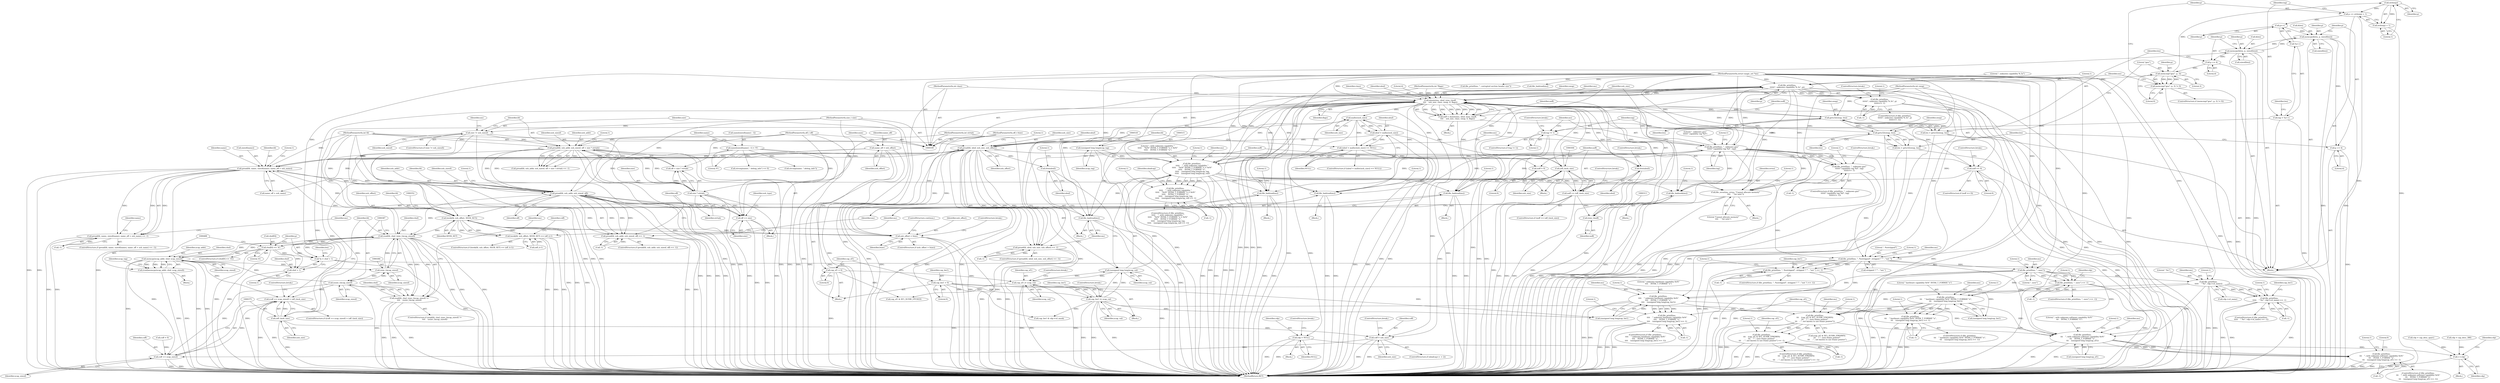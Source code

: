 digraph "0_file_d7cdad007c507e6c79f51f058dd77fab70ceb9f6@API" {
"1000447" [label="(Call,strlen(p))"];
"1000426" [label="(Call,memcmp(\"gnu\", p, 3))"];
"1000416" [label="(Call,p += 4)"];
"1000410" [label="(Call,memcpy(&len, p, sizeof(len)))"];
"1000455" [label="(Call,memcpy(&len, p, sizeof(len)))"];
"1000453" [label="(Call,p++)"];
"1000444" [label="(Call,p += strlen(p) + 1)"];
"1000447" [label="(Call,strlen(p))"];
"1000403" [label="(Call,*p = cbuf + 1)"];
"1000396" [label="(Call,cbuf[0] == 'A')"];
"1000380" [label="(Call,read(fd, cbuf, (size_t)xcap_sizeof))"];
"1000226" [label="(Call,pread(fd, xsh_addr, xsh_sizeof, off))"];
"1000191" [label="(Call,pread(fd, name, sizeof(name), name_off + xsh_name))"];
"1000347" [label="(Call,lseek(fd, xsh_offset, SEEK_SET))"];
"1000113" [label="(MethodParameterIn,int fd)"];
"1000280" [label="(Call,pread(fd, nbuf, xsh_size, xsh_offset))"];
"1000265" [label="(Call,nbuf = malloc(xsh_size))"];
"1000267" [label="(Call,malloc(xsh_size))"];
"1000374" [label="(Call,(off_t)xsh_size)"];
"1000309" [label="(Call,donote(ms, nbuf, (size_t)noff,\n\t\t\t\t    xsh_size, clazz, swap, 4, flags))"];
"1000476" [label="(Call,file_printf(ms, \", unknown gnu\"\n\t\t\t\t\t\t\" capability tag %d\", tag))"];
"1000434" [label="(Call,file_printf(ms,\n\t\t\t\t\t\t\", unknown capability %.3s\", p))"];
"1000511" [label="(Call,file_printf(ms,\n\t\t\t\t\t    \", with unknown capability \"\n\t\t\t\t\t    \"0x%\" INT64_T_FORMAT \"x = 0x%\"\n\t\t\t\t\t    INT64_T_FORMAT \"x\",\n \t\t\t\t\t    (unsigned long long)xcap_tag,\n \t\t\t\t\t    (unsigned long long)xcap_val))"];
"1000110" [label="(MethodParameterIn,struct magic_set *ms)"];
"1000514" [label="(Call,(unsigned long long)xcap_tag)"];
"1000517" [label="(Call,(unsigned long long)xcap_val)"];
"1000504" [label="(Call,cap_sf1 |= xcap_val)"];
"1000141" [label="(Call,cap_sf1 = 0)"];
"1000499" [label="(Call,cap_hw1 |= xcap_val)"];
"1000137" [label="(Call,cap_hw1 = 0)"];
"1000470" [label="(Call,tag != 1)"];
"1000450" [label="(Call,tag = *p++)"];
"1000312" [label="(Call,(size_t)noff)"];
"1000301" [label="(Call,noff >= (off_t)xsh_size)"];
"1000295" [label="(Call,noff = 0)"];
"1000321" [label="(Call,noff == 0)"];
"1000307" [label="(Call,noff = donote(ms, nbuf, (size_t)noff,\n\t\t\t\t    xsh_size, clazz, swap, 4, flags))"];
"1000303" [label="(Call,(off_t)xsh_size)"];
"1000111" [label="(MethodParameterIn,int clazz)"];
"1000466" [label="(Call,getu32(swap, len))"];
"1000421" [label="(Call,getu32(swap, len))"];
"1000112" [label="(MethodParameterIn,int swap)"];
"1000118" [label="(MethodParameterIn,int *flags)"];
"1000253" [label="(Call,xsh_offset > fsize)"];
"1000117" [label="(MethodParameterIn,off_t fsize)"];
"1000164" [label="(Call,pread(fd, xsh_addr, xsh_sizeof, off + size * strtab))"];
"1000146" [label="(Call,size != xsh_sizeof)"];
"1000116" [label="(MethodParameterIn,size_t size)"];
"1000114" [label="(MethodParameterIn,off_t off)"];
"1000170" [label="(Call,size * strtab)"];
"1000120" [label="(MethodParameterIn,int strtab)"];
"1000207" [label="(Call,name[sizeof(name) - 1] = '\0')"];
"1000181" [label="(Call,name_off = xsh_offset)"];
"1000239" [label="(Call,off += size)"];
"1000489" [label="(Call,memcpy(xcap_addr, cbuf, xcap_sizeof))"];
"1000386" [label="(Call,(ssize_t)xcap_sizeof)"];
"1000383" [label="(Call,(size_t)xcap_sizeof)"];
"1000425" [label="(Call,memcmp(\"gnu\", p, 3) != 0)"];
"1000202" [label="(Call,file_badread(ms))"];
"1000234" [label="(Call,file_badread(ms))"];
"1000271" [label="(Call,file_error(ms, errno, \"Cannot allocate memory\"\n\t\t\t\t    \" for note\"))"];
"1000288" [label="(Call,file_badread(ms))"];
"1000264" [label="(Call,(nbuf = malloc(xsh_size)) == NULL)"];
"1000573" [label="(Call,cdp = NULL)"];
"1000620" [label="(Call,++cdp)"];
"1000190" [label="(Call,pread(fd, name, sizeof(name), name_off + xsh_name) == -1)"];
"1000225" [label="(Call,pread(fd, xsh_addr, xsh_sizeof, off) == -1)"];
"1000346" [label="(Call,lseek(fd, xsh_offset, SEEK_SET) == (off_t)-1)"];
"1000379" [label="(Call,read(fd, cbuf, (size_t)xcap_sizeof) !=\n\t\t\t\t    (ssize_t)xcap_sizeof)"];
"1000405" [label="(Call,cbuf + 1)"];
"1000370" [label="(Call,(coff += xcap_sizeof) > (off_t)xsh_size)"];
"1000371" [label="(Call,coff += xcap_sizeof)"];
"1000487" [label="(Call,(void)memcpy(xcap_addr, cbuf, xcap_sizeof))"];
"1000279" [label="(Call,pread(fd, nbuf, xsh_size, xsh_offset) == -1)"];
"1000290" [label="(Call,free(nbuf))"];
"1000530" [label="(Call,coff = xsh_size)"];
"1000325" [label="(Call,free(nbuf))"];
"1000356" [label="(Call,file_badseek(ms))"];
"1000390" [label="(Call,file_badread(ms))"];
"1000419" [label="(Call,len = getu32(swap, len))"];
"1000464" [label="(Call,len = getu32(swap, len))"];
"1000475" [label="(Call,file_printf(ms, \", unknown gnu\"\n\t\t\t\t\t\t\" capability tag %d\", tag)\n\t\t\t\t\t\t== -1)"];
"1000510" [label="(Call,file_printf(ms,\n\t\t\t\t\t    \", with unknown capability \"\n\t\t\t\t\t    \"0x%\" INT64_T_FORMAT \"x = 0x%\"\n\t\t\t\t\t    INT64_T_FORMAT \"x\",\n \t\t\t\t\t    (unsigned long long)xcap_tag,\n \t\t\t\t\t    (unsigned long long)xcap_val) == -1)"];
"1000539" [label="(Call,file_printf(ms, \", %sstripped\", stripped ? \"\" : \"not \"))"];
"1000538" [label="(Call,file_printf(ms, \", %sstripped\", stripped ? \"\" : \"not \") == -1)"];
"1000579" [label="(Call,file_printf(ms, \", uses\"))"];
"1000578" [label="(Call,file_printf(ms, \", uses\") == -1)"];
"1000604" [label="(Call,file_printf(ms,\n\t\t\t\t\t    \" %s\", cdp->cd_name))"];
"1000603" [label="(Call,file_printf(ms,\n\t\t\t\t\t    \" %s\", cdp->cd_name) == -1)"];
"1000626" [label="(Call,file_printf(ms,\n\t\t\t\t    \" unknown hardware capability 0x%\"\n\t\t\t\t    INT64_T_FORMAT \"x\",\n\t\t\t\t    (unsigned long long)cap_hw1))"];
"1000625" [label="(Call,file_printf(ms,\n\t\t\t\t    \" unknown hardware capability 0x%\"\n\t\t\t\t    INT64_T_FORMAT \"x\",\n\t\t\t\t    (unsigned long long)cap_hw1) == -1)"];
"1000662" [label="(Call,file_printf(ms,\n\t\t\t    (cap_sf1 & SF1_SUNW_FPKNWN)\n\t\t\t    ? \", uses frame pointer\"\n\t\t\t    : \", not known to use frame pointer\"))"];
"1000661" [label="(Call,file_printf(ms,\n\t\t\t    (cap_sf1 & SF1_SUNW_FPKNWN)\n\t\t\t    ? \", uses frame pointer\"\n\t\t\t    : \", not known to use frame pointer\") == -1)"];
"1000682" [label="(Call,file_printf(ms,\n\t\t\t    \", with unknown software capability 0x%\"\n\t\t\t    INT64_T_FORMAT \"x\",\n\t\t\t    (unsigned long long)cap_sf1))"];
"1000681" [label="(Call,file_printf(ms,\n\t\t\t    \", with unknown software capability 0x%\"\n\t\t\t    INT64_T_FORMAT \"x\",\n\t\t\t    (unsigned long long)cap_sf1) == -1)"];
"1000641" [label="(Call,file_printf(ms,\n\t\t\t    \" hardware capability 0x%\" INT64_T_FORMAT \"x\",\n\t\t\t    (unsigned long long)cap_hw1))"];
"1000640" [label="(Call,file_printf(ms,\n\t\t\t    \" hardware capability 0x%\" INT64_T_FORMAT \"x\",\n\t\t\t    (unsigned long long)cap_hw1) == -1)"];
"1000433" [label="(Call,file_printf(ms,\n\t\t\t\t\t\t\", unknown capability %.3s\", p)\n\t\t\t\t\t\t== -1)"];
"1000446" [label="(Call,strlen(p) + 1)"];
"1000461" [label="(Call,p += 4)"];
"1000301" [label="(Call,noff >= (off_t)xsh_size)"];
"1000378" [label="(ControlStructure,if (read(fd, cbuf, (size_t)xcap_sizeof) !=\n\t\t\t\t    (ssize_t)xcap_sizeof))"];
"1000382" [label="(Identifier,cbuf)"];
"1000257" [label="(ControlStructure,continue;)"];
"1000513" [label="(Literal,\", with unknown capability \"\n\t\t\t\t\t    \"0x%\" INT64_T_FORMAT \"x = 0x%\"\n\t\t\t\t\t    INT64_T_FORMAT \"x\")"];
"1000326" [label="(Identifier,nbuf)"];
"1000117" [label="(MethodParameterIn,off_t fsize)"];
"1000295" [label="(Call,noff = 0)"];
"1000349" [label="(Identifier,xsh_offset)"];
"1000561" [label="(Call,cdp = cap_desc_sparc)"];
"1000466" [label="(Call,getu32(swap, len))"];
"1000267" [label="(Call,malloc(xsh_size))"];
"1000520" [label="(Call,-1)"];
"1000202" [label="(Call,file_badread(ms))"];
"1000662" [label="(Call,file_printf(ms,\n\t\t\t    (cap_sf1 & SF1_SUNW_FPKNWN)\n\t\t\t    ? \", uses frame pointer\"\n\t\t\t    : \", not known to use frame pointer\"))"];
"1000573" [label="(Call,cdp = NULL)"];
"1000268" [label="(Identifier,xsh_size)"];
"1000228" [label="(Identifier,xsh_addr)"];
"1000579" [label="(Call,file_printf(ms, \", uses\"))"];
"1000294" [label="(Literal,1)"];
"1000383" [label="(Call,(size_t)xcap_sizeof)"];
"1000479" [label="(Identifier,tag)"];
"1000229" [label="(Identifier,xsh_sizeof)"];
"1000309" [label="(Call,donote(ms, nbuf, (size_t)noff,\n\t\t\t\t    xsh_size, clazz, swap, 4, flags))"];
"1000269" [label="(Identifier,NULL)"];
"1000547" [label="(Literal,1)"];
"1000639" [label="(ControlStructure,if (file_printf(ms,\n\t\t\t    \" hardware capability 0x%\" INT64_T_FORMAT \"x\",\n\t\t\t    (unsigned long long)cap_hw1) == -1))"];
"1000511" [label="(Call,file_printf(ms,\n\t\t\t\t\t    \", with unknown capability \"\n\t\t\t\t\t    \"0x%\" INT64_T_FORMAT \"x = 0x%\"\n\t\t\t\t\t    INT64_T_FORMAT \"x\",\n \t\t\t\t\t    (unsigned long long)xcap_tag,\n \t\t\t\t\t    (unsigned long long)xcap_val))"];
"1000278" [label="(ControlStructure,if (pread(fd, nbuf, xsh_size, xsh_offset) == -1))"];
"1000137" [label="(Call,cap_hw1 = 0)"];
"1000255" [label="(Identifier,fsize)"];
"1000305" [label="(Identifier,xsh_size)"];
"1000152" [label="(Call,file_printf(ms, \", corrupted section header size\"))"];
"1000113" [label="(MethodParameterIn,int fd)"];
"1000145" [label="(ControlStructure,if (size != xsh_sizeof))"];
"1000430" [label="(Literal,0)"];
"1000468" [label="(Identifier,len)"];
"1000240" [label="(Identifier,off)"];
"1000684" [label="(Literal,\", with unknown software capability 0x%\"\n\t\t\t    INT64_T_FORMAT \"x\")"];
"1000636" [label="(Literal,1)"];
"1000517" [label="(Call,(unsigned long long)xcap_val)"];
"1000447" [label="(Call,strlen(p))"];
"1000575" [label="(Identifier,NULL)"];
"1000370" [label="(Call,(coff += xcap_sizeof) > (off_t)xsh_size)"];
"1000521" [label="(Literal,1)"];
"1000214" [label="(Literal,'\0')"];
"1000289" [label="(Identifier,ms)"];
"1000420" [label="(Identifier,len)"];
"1000462" [label="(Identifier,p)"];
"1000146" [label="(Call,size != xsh_sizeof)"];
"1000414" [label="(Call,sizeof(len))"];
"1000416" [label="(Call,p += 4)"];
"1000153" [label="(Identifier,ms)"];
"1000390" [label="(Call,file_badread(ms))"];
"1000167" [label="(Identifier,xsh_sizeof)"];
"1000500" [label="(Identifier,cap_hw1)"];
"1000232" [label="(Literal,1)"];
"1000509" [label="(ControlStructure,if (file_printf(ms,\n\t\t\t\t\t    \", with unknown capability \"\n\t\t\t\t\t    \"0x%\" INT64_T_FORMAT \"x = 0x%\"\n\t\t\t\t\t    INT64_T_FORMAT \"x\",\n \t\t\t\t\t    (unsigned long long)xcap_tag,\n \t\t\t\t\t    (unsigned long long)xcap_val) == -1))"];
"1000314" [label="(Identifier,noff)"];
"1000201" [label="(Block,)"];
"1000377" [label="(ControlStructure,break;)"];
"1000404" [label="(Identifier,p)"];
"1000428" [label="(Identifier,p)"];
"1000209" [label="(Identifier,name)"];
"1000325" [label="(Call,free(nbuf))"];
"1000243" [label="(Identifier,xsh_type)"];
"1000380" [label="(Call,read(fd, cbuf, (size_t)xcap_sizeof))"];
"1000391" [label="(Identifier,ms)"];
"1000610" [label="(Call,-1)"];
"1000633" [label="(Literal,1)"];
"1000318" [label="(Literal,4)"];
"1000456" [label="(Call,&len)"];
"1000291" [label="(Identifier,nbuf)"];
"1000489" [label="(Call,memcpy(xcap_addr, cbuf, xcap_sizeof))"];
"1000641" [label="(Call,file_printf(ms,\n\t\t\t    \" hardware capability 0x%\" INT64_T_FORMAT \"x\",\n\t\t\t    (unsigned long long)cap_hw1))"];
"1000308" [label="(Identifier,noff)"];
"1000628" [label="(Literal,\" unknown hardware capability 0x%\"\n\t\t\t\t    INT64_T_FORMAT \"x\")"];
"1000681" [label="(Call,file_printf(ms,\n\t\t\t    \", with unknown software capability 0x%\"\n\t\t\t    INT64_T_FORMAT \"x\",\n\t\t\t    (unsigned long long)cap_sf1) == -1)"];
"1000454" [label="(Identifier,p)"];
"1000486" [label="(ControlStructure,break;)"];
"1000481" [label="(Literal,1)"];
"1000279" [label="(Call,pread(fd, nbuf, xsh_size, xsh_offset) == -1)"];
"1000477" [label="(Identifier,ms)"];
"1000671" [label="(Literal,1)"];
"1000351" [label="(Call,(off_t)-1)"];
"1000288" [label="(Call,file_badread(ms))"];
"1000166" [label="(Identifier,xsh_addr)"];
"1000320" [label="(ControlStructure,if (noff == 0))"];
"1000327" [label="(ControlStructure,break;)"];
"1000427" [label="(Literal,\"gnu\")"];
"1000476" [label="(Call,file_printf(ms, \", unknown gnu\"\n\t\t\t\t\t\t\" capability tag %d\", tag))"];
"1000506" [label="(Identifier,xcap_val)"];
"1000317" [label="(Identifier,swap)"];
"1000199" [label="(Call,-1)"];
"1000614" [label="(Literal,1)"];
"1000112" [label="(MethodParameterIn,int swap)"];
"1000396" [label="(Call,cbuf[0] == 'A')"];
"1000640" [label="(Call,file_printf(ms,\n\t\t\t    \" hardware capability 0x%\" INT64_T_FORMAT \"x\",\n\t\t\t    (unsigned long long)cap_hw1) == -1)"];
"1000296" [label="(Identifier,noff)"];
"1000322" [label="(Identifier,noff)"];
"1000611" [label="(Literal,1)"];
"1000266" [label="(Identifier,nbuf)"];
"1000116" [label="(MethodParameterIn,size_t size)"];
"1000230" [label="(Identifier,off)"];
"1000465" [label="(Identifier,len)"];
"1000263" [label="(ControlStructure,if ((nbuf = malloc(xsh_size)) == NULL))"];
"1000621" [label="(Identifier,cdp)"];
"1000443" [label="(ControlStructure,break;)"];
"1000410" [label="(Call,memcpy(&len, p, sizeof(len)))"];
"1000234" [label="(Call,file_badread(ms))"];
"1000395" [label="(ControlStructure,if (cbuf[0] == 'A'))"];
"1000439" [label="(Literal,1)"];
"1000310" [label="(Identifier,ms)"];
"1000280" [label="(Call,pread(fd, nbuf, xsh_size, xsh_offset))"];
"1000190" [label="(Call,pread(fd, name, sizeof(name), name_off + xsh_name) == -1)"];
"1000306" [label="(ControlStructure,break;)"];
"1000475" [label="(Call,file_printf(ms, \", unknown gnu\"\n\t\t\t\t\t\t\" capability tag %d\", tag)\n\t\t\t\t\t\t== -1)"];
"1000627" [label="(Identifier,ms)"];
"1000168" [label="(Call,off + size * strtab)"];
"1000355" [label="(Block,)"];
"1000540" [label="(Identifier,ms)"];
"1000692" [label="(Literal,1)"];
"1000226" [label="(Call,pread(fd, xsh_addr, xsh_sizeof, off))"];
"1000282" [label="(Identifier,nbuf)"];
"1000385" [label="(Identifier,xcap_sizeof)"];
"1000114" [label="(MethodParameterIn,off_t off)"];
"1000663" [label="(Identifier,ms)"];
"1000519" [label="(Identifier,xcap_val)"];
"1000347" [label="(Call,lseek(fd, xsh_offset, SEEK_SET))"];
"1000141" [label="(Call,cap_sf1 = 0)"];
"1000606" [label="(Literal,\" %s\")"];
"1000413" [label="(Identifier,p)"];
"1000445" [label="(Identifier,p)"];
"1000208" [label="(Call,name[sizeof(name) - 1])"];
"1000685" [label="(Call,(unsigned long long)cap_sf1)"];
"1000252" [label="(ControlStructure,if (xsh_offset > fsize))"];
"1000376" [label="(Identifier,xsh_size)"];
"1000505" [label="(Identifier,cap_sf1)"];
"1000472" [label="(Literal,1)"];
"1000299" [label="(Block,)"];
"1000469" [label="(ControlStructure,if (tag != 1))"];
"1000273" [label="(Identifier,errno)"];
"1000324" [label="(ControlStructure,break;)"];
"1000470" [label="(Call,tag != 1)"];
"1000624" [label="(ControlStructure,if (file_printf(ms,\n\t\t\t\t    \" unknown hardware capability 0x%\"\n\t\t\t\t    INT64_T_FORMAT \"x\",\n\t\t\t\t    (unsigned long long)cap_hw1) == -1))"];
"1000181" [label="(Call,name_off = xsh_offset)"];
"1000345" [label="(ControlStructure,if (lseek(fd, xsh_offset, SEEK_SET) == (off_t)-1))"];
"1000642" [label="(Identifier,ms)"];
"1000538" [label="(Call,file_printf(ms, \", %sstripped\", stripped ? \"\" : \"not \") == -1)"];
"1000227" [label="(Identifier,fd)"];
"1000660" [label="(ControlStructure,if (file_printf(ms,\n\t\t\t    (cap_sf1 & SF1_SUNW_FPKNWN)\n\t\t\t    ? \", uses frame pointer\"\n\t\t\t    : \", not known to use frame pointer\") == -1))"];
"1000307" [label="(Call,noff = donote(ms, nbuf, (size_t)noff,\n\t\t\t\t    xsh_size, clazz, swap, 4, flags))"];
"1000422" [label="(Identifier,swap)"];
"1000138" [label="(Identifier,cap_hw1)"];
"1000350" [label="(Identifier,SEEK_SET)"];
"1000319" [label="(Identifier,flags)"];
"1000525" [label="(ControlStructure,if (nbadcap++ > 2))"];
"1000596" [label="(Call,cap_hw1 & cdp->cd_mask)"];
"1000504" [label="(Call,cap_sf1 |= xcap_val)"];
"1000312" [label="(Call,(size_t)noff)"];
"1000537" [label="(ControlStructure,if (file_printf(ms, \", %sstripped\", stripped ? \"\" : \"not \") == -1))"];
"1000533" [label="(ControlStructure,break;)"];
"1000605" [label="(Identifier,ms)"];
"1000388" [label="(Identifier,xcap_sizeof)"];
"1000389" [label="(Block,)"];
"1000680" [label="(ControlStructure,if (file_printf(ms,\n\t\t\t    \", with unknown software capability 0x%\"\n\t\t\t    INT64_T_FORMAT \"x\",\n\t\t\t    (unsigned long long)cap_sf1) == -1))"];
"1000171" [label="(Identifier,size)"];
"1000464" [label="(Call,len = getu32(swap, len))"];
"1000142" [label="(Identifier,cap_sf1)"];
"1000286" [label="(Literal,1)"];
"1000118" [label="(MethodParameterIn,int *flags)"];
"1000381" [label="(Identifier,fd)"];
"1000435" [label="(Identifier,ms)"];
"1000674" [label="(Literal,1)"];
"1000602" [label="(ControlStructure,if (file_printf(ms,\n\t\t\t\t\t    \" %s\", cdp->cd_name) == -1))"];
"1000300" [label="(ControlStructure,if (noff >= (off_t)xsh_size))"];
"1000233" [label="(Block,)"];
"1000451" [label="(Identifier,tag)"];
"1000458" [label="(Identifier,p)"];
"1000386" [label="(Call,(ssize_t)xcap_sizeof)"];
"1000586" [label="(Literal,1)"];
"1000406" [label="(Identifier,cbuf)"];
"1000191" [label="(Call,pread(fd, name, sizeof(name), name_off + xsh_name))"];
"1000568" [label="(Call,cdp = cap_desc_386)"];
"1000164" [label="(Call,pread(fd, xsh_addr, xsh_sizeof, off + size * strtab))"];
"1000261" [label="(Block,)"];
"1000516" [label="(Identifier,xcap_tag)"];
"1000541" [label="(Literal,\", %sstripped\")"];
"1000397" [label="(Call,cbuf[0])"];
"1000172" [label="(Identifier,strtab)"];
"1000648" [label="(Literal,1)"];
"1000225" [label="(Call,pread(fd, xsh_addr, xsh_sizeof, off) == -1)"];
"1000121" [label="(Block,)"];
"1000143" [label="(Literal,0)"];
"1000446" [label="(Call,strlen(p) + 1)"];
"1000577" [label="(ControlStructure,if (file_printf(ms, \", uses\") == -1))"];
"1000323" [label="(Literal,0)"];
"1000432" [label="(ControlStructure,if (file_printf(ms,\n\t\t\t\t\t\t\", unknown capability %.3s\", p)\n\t\t\t\t\t\t== -1))"];
"1000450" [label="(Call,tag = *p++)"];
"1000494" [label="(Identifier,xcap_tag)"];
"1000400" [label="(Literal,'A')"];
"1000581" [label="(Literal,\", uses\")"];
"1000207" [label="(Call,name[sizeof(name) - 1] = '\0')"];
"1000357" [label="(Identifier,ms)"];
"1000346" [label="(Call,lseek(fd, xsh_offset, SEEK_SET) == (off_t)-1)"];
"1000594" [label="(Block,)"];
"1000264" [label="(Call,(nbuf = malloc(xsh_size)) == NULL)"];
"1000216" [label="(Call,strcmp(name, \".debug_info\") == 0)"];
"1000371" [label="(Call,coff += xcap_sizeof)"];
"1000653" [label="(Identifier,cap_sf1)"];
"1000437" [label="(Identifier,p)"];
"1000111" [label="(MethodParameterIn,int clazz)"];
"1000442" [label="(Literal,1)"];
"1000616" [label="(Identifier,cap_hw1)"];
"1000148" [label="(Identifier,xsh_sizeof)"];
"1000321" [label="(Call,noff == 0)"];
"1000502" [label="(ControlStructure,break;)"];
"1000651" [label="(Literal,1)"];
"1000194" [label="(Call,sizeof(name))"];
"1000189" [label="(ControlStructure,if (pread(fd, name, sizeof(name), name_off + xsh_name) == -1))"];
"1000224" [label="(ControlStructure,if (pread(fd, xsh_addr, xsh_sizeof, off) == -1))"];
"1000510" [label="(Call,file_printf(ms,\n\t\t\t\t\t    \", with unknown capability \"\n\t\t\t\t\t    \"0x%\" INT64_T_FORMAT \"x = 0x%\"\n\t\t\t\t\t    INT64_T_FORMAT \"x\",\n \t\t\t\t\t    (unsigned long long)xcap_tag,\n \t\t\t\t\t    (unsigned long long)xcap_val) == -1)"];
"1000374" [label="(Call,(off_t)xsh_size)"];
"1000272" [label="(Identifier,ms)"];
"1000682" [label="(Call,file_printf(ms,\n\t\t\t    \", with unknown software capability 0x%\"\n\t\t\t    INT64_T_FORMAT \"x\",\n\t\t\t    (unsigned long long)cap_sf1))"];
"1000373" [label="(Identifier,xcap_sizeof)"];
"1000501" [label="(Identifier,xcap_val)"];
"1000379" [label="(Call,read(fd, cbuf, (size_t)xcap_sizeof) !=\n\t\t\t\t    (ssize_t)xcap_sizeof)"];
"1000360" [label="(Literal,1)"];
"1000492" [label="(Identifier,xcap_sizeof)"];
"1000444" [label="(Call,p += strlen(p) + 1)"];
"1000165" [label="(Identifier,fd)"];
"1000524" [label="(Literal,1)"];
"1000421" [label="(Call,getu32(swap, len))"];
"1000411" [label="(Call,&len)"];
"1000425" [label="(Call,memcmp(\"gnu\", p, 3) != 0)"];
"1000491" [label="(Identifier,cbuf)"];
"1000490" [label="(Identifier,xcap_addr)"];
"1000539" [label="(Call,file_printf(ms, \", %sstripped\", stripped ? \"\" : \"not \"))"];
"1000433" [label="(Call,file_printf(ms,\n\t\t\t\t\t\t\", unknown capability %.3s\", p)\n\t\t\t\t\t\t== -1)"];
"1000139" [label="(Literal,0)"];
"1000426" [label="(Call,memcmp(\"gnu\", p, 3))"];
"1000423" [label="(Identifier,len)"];
"1000588" [label="(Identifier,cdp)"];
"1000484" [label="(Literal,1)"];
"1000417" [label="(Identifier,p)"];
"1000163" [label="(Call,pread(fd, xsh_addr, xsh_sizeof, off + size * strtab) == -1)"];
"1000514" [label="(Call,(unsigned long long)xcap_tag)"];
"1000235" [label="(Identifier,ms)"];
"1000192" [label="(Identifier,fd)"];
"1000110" [label="(MethodParameterIn,struct magic_set *ms)"];
"1000582" [label="(Call,-1)"];
"1000676" [label="(Identifier,cap_sf1)"];
"1000254" [label="(Identifier,xsh_offset)"];
"1000632" [label="(Call,-1)"];
"1000412" [label="(Identifier,len)"];
"1000578" [label="(Call,file_printf(ms, \", uses\") == -1)"];
"1000530" [label="(Call,coff = xsh_size)"];
"1000471" [label="(Identifier,tag)"];
"1000217" [label="(Call,strcmp(name, \".debug_info\"))"];
"1000174" [label="(Literal,1)"];
"1000315" [label="(Identifier,xsh_size)"];
"1000285" [label="(Call,-1)"];
"1000499" [label="(Call,cap_hw1 |= xcap_val)"];
"1000583" [label="(Literal,1)"];
"1000398" [label="(Identifier,cbuf)"];
"1000271" [label="(Call,file_error(ms, errno, \"Cannot allocate memory\"\n\t\t\t\t    \" for note\"))"];
"1000281" [label="(Identifier,fd)"];
"1000372" [label="(Identifier,coff)"];
"1000670" [label="(Call,-1)"];
"1000453" [label="(Call,p++)"];
"1000436" [label="(Literal,\", unknown capability %.3s\")"];
"1000480" [label="(Call,-1)"];
"1000485" [label="(ControlStructure,break;)"];
"1000607" [label="(Call,cdp->cd_name)"];
"1000688" [label="(Call,-1)"];
"1000316" [label="(Identifier,clazz)"];
"1000647" [label="(Call,-1)"];
"1000277" [label="(Literal,1)"];
"1000218" [label="(Identifier,name)"];
"1000656" [label="(Call,cap_sf1 & SF1_SUNW_FPUSED)"];
"1000239" [label="(Call,off += size)"];
"1000580" [label="(Identifier,ms)"];
"1000467" [label="(Identifier,swap)"];
"1000369" [label="(ControlStructure,if ((coff += xcap_sizeof) > (off_t)xsh_size))"];
"1000365" [label="(Block,)"];
"1000258" [label="(ControlStructure,break;)"];
"1000507" [label="(ControlStructure,break;)"];
"1000311" [label="(Identifier,nbuf)"];
"1000625" [label="(Call,file_printf(ms,\n\t\t\t\t    \" unknown hardware capability 0x%\"\n\t\t\t\t    INT64_T_FORMAT \"x\",\n\t\t\t\t    (unsigned long long)cap_hw1) == -1)"];
"1000434" [label="(Call,file_printf(ms,\n\t\t\t\t\t\t\", unknown capability %.3s\", p))"];
"1000238" [label="(Literal,1)"];
"1000661" [label="(Call,file_printf(ms,\n\t\t\t    (cap_sf1 & SF1_SUNW_FPKNWN)\n\t\t\t    ? \", uses frame pointer\"\n\t\t\t    : \", not known to use frame pointer\") == -1)"];
"1000592" [label="(Identifier,cdp)"];
"1000461" [label="(Call,p += 4)"];
"1000185" [label="(Identifier,num)"];
"1000182" [label="(Identifier,name_off)"];
"1000290" [label="(Call,free(nbuf))"];
"1000550" [label="(Literal,1)"];
"1000284" [label="(Identifier,xsh_offset)"];
"1000474" [label="(ControlStructure,if (file_printf(ms, \", unknown gnu\"\n\t\t\t\t\t\t\" capability tag %d\", tag)\n\t\t\t\t\t\t== -1))"];
"1000604" [label="(Call,file_printf(ms,\n\t\t\t\t\t    \" %s\", cdp->cd_name))"];
"1000362" [label="(Identifier,coff)"];
"1000203" [label="(Identifier,ms)"];
"1000176" [label="(Call,file_badread(ms))"];
"1000302" [label="(Identifier,noff)"];
"1000626" [label="(Call,file_printf(ms,\n\t\t\t\t    \" unknown hardware capability 0x%\"\n\t\t\t\t    INT64_T_FORMAT \"x\",\n\t\t\t\t    (unsigned long long)cap_hw1))"];
"1000200" [label="(Literal,1)"];
"1000287" [label="(Block,)"];
"1000170" [label="(Call,size * strtab)"];
"1000455" [label="(Call,memcpy(&len, p, sizeof(len)))"];
"1000265" [label="(Call,nbuf = malloc(xsh_size))"];
"1000356" [label="(Call,file_badseek(ms))"];
"1000487" [label="(Call,(void)memcpy(xcap_addr, cbuf, xcap_sizeof))"];
"1000449" [label="(Literal,1)"];
"1000206" [label="(Literal,1)"];
"1000424" [label="(ControlStructure,if (memcmp(\"gnu\", p, 3) != 0))"];
"1000231" [label="(Call,-1)"];
"1000694" [label="(Literal,0)"];
"1000643" [label="(Literal,\" hardware capability 0x%\" INT64_T_FORMAT \"x\")"];
"1000419" [label="(Call,len = getu32(swap, len))"];
"1000297" [label="(Literal,0)"];
"1000120" [label="(MethodParameterIn,int strtab)"];
"1000407" [label="(Literal,1)"];
"1000147" [label="(Identifier,size)"];
"1000196" [label="(Call,name_off + xsh_name)"];
"1000478" [label="(Literal,\", unknown gnu\"\n\t\t\t\t\t\t\" capability tag %d\")"];
"1000512" [label="(Identifier,ms)"];
"1000270" [label="(Block,)"];
"1000452" [label="(Call,*p++)"];
"1000463" [label="(Literal,4)"];
"1000531" [label="(Identifier,coff)"];
"1000695" [label="(MethodReturn,RET)"];
"1000459" [label="(Call,sizeof(len))"];
"1000603" [label="(Call,file_printf(ms,\n\t\t\t\t\t    \" %s\", cdp->cd_name) == -1)"];
"1000348" [label="(Identifier,fd)"];
"1000542" [label="(Call,stripped ? \"\" : \"not \")"];
"1000274" [label="(Literal,\"Cannot allocate memory\"\n\t\t\t\t    \" for note\")"];
"1000403" [label="(Call,*p = cbuf + 1)"];
"1000183" [label="(Identifier,xsh_offset)"];
"1000253" [label="(Call,xsh_offset > fsize)"];
"1000394" [label="(Literal,1)"];
"1000689" [label="(Literal,1)"];
"1000418" [label="(Literal,4)"];
"1000283" [label="(Identifier,xsh_size)"];
"1000495" [label="(Block,)"];
"1000620" [label="(Call,++cdp)"];
"1000528" [label="(Identifier,nbadcap)"];
"1000401" [label="(Block,)"];
"1000552" [label="(Identifier,cap_hw1)"];
"1000576" [label="(ControlStructure,break;)"];
"1000683" [label="(Identifier,ms)"];
"1000557" [label="(Block,)"];
"1000629" [label="(Call,(unsigned long long)cap_hw1)"];
"1000429" [label="(Literal,3)"];
"1000574" [label="(Identifier,cdp)"];
"1000546" [label="(Call,-1)"];
"1000448" [label="(Identifier,p)"];
"1000644" [label="(Call,(unsigned long long)cap_hw1)"];
"1000188" [label="(Block,)"];
"1000457" [label="(Identifier,len)"];
"1000405" [label="(Call,cbuf + 1)"];
"1000438" [label="(Call,-1)"];
"1000241" [label="(Identifier,size)"];
"1000193" [label="(Identifier,name)"];
"1000664" [label="(Call,(cap_sf1 & SF1_SUNW_FPKNWN)\n\t\t\t    ? \", uses frame pointer\"\n\t\t\t    : \", not known to use frame pointer\")"];
"1000361" [label="(Call,coff = 0)"];
"1000532" [label="(Identifier,xsh_size)"];
"1000303" [label="(Call,(off_t)xsh_size)"];
"1000447" -> "1000446"  [label="AST: "];
"1000447" -> "1000448"  [label="CFG: "];
"1000448" -> "1000447"  [label="AST: "];
"1000449" -> "1000447"  [label="CFG: "];
"1000447" -> "1000444"  [label="DDG: "];
"1000447" -> "1000446"  [label="DDG: "];
"1000426" -> "1000447"  [label="DDG: "];
"1000426" -> "1000425"  [label="AST: "];
"1000426" -> "1000429"  [label="CFG: "];
"1000427" -> "1000426"  [label="AST: "];
"1000428" -> "1000426"  [label="AST: "];
"1000429" -> "1000426"  [label="AST: "];
"1000430" -> "1000426"  [label="CFG: "];
"1000426" -> "1000425"  [label="DDG: "];
"1000426" -> "1000425"  [label="DDG: "];
"1000426" -> "1000425"  [label="DDG: "];
"1000416" -> "1000426"  [label="DDG: "];
"1000426" -> "1000434"  [label="DDG: "];
"1000416" -> "1000401"  [label="AST: "];
"1000416" -> "1000418"  [label="CFG: "];
"1000417" -> "1000416"  [label="AST: "];
"1000418" -> "1000416"  [label="AST: "];
"1000420" -> "1000416"  [label="CFG: "];
"1000410" -> "1000416"  [label="DDG: "];
"1000410" -> "1000401"  [label="AST: "];
"1000410" -> "1000414"  [label="CFG: "];
"1000411" -> "1000410"  [label="AST: "];
"1000413" -> "1000410"  [label="AST: "];
"1000414" -> "1000410"  [label="AST: "];
"1000417" -> "1000410"  [label="CFG: "];
"1000410" -> "1000695"  [label="DDG: "];
"1000410" -> "1000695"  [label="DDG: "];
"1000455" -> "1000410"  [label="DDG: "];
"1000403" -> "1000410"  [label="DDG: "];
"1000410" -> "1000455"  [label="DDG: "];
"1000455" -> "1000401"  [label="AST: "];
"1000455" -> "1000459"  [label="CFG: "];
"1000456" -> "1000455"  [label="AST: "];
"1000458" -> "1000455"  [label="AST: "];
"1000459" -> "1000455"  [label="AST: "];
"1000462" -> "1000455"  [label="CFG: "];
"1000455" -> "1000695"  [label="DDG: "];
"1000455" -> "1000695"  [label="DDG: "];
"1000453" -> "1000455"  [label="DDG: "];
"1000455" -> "1000461"  [label="DDG: "];
"1000453" -> "1000452"  [label="AST: "];
"1000453" -> "1000454"  [label="CFG: "];
"1000454" -> "1000453"  [label="AST: "];
"1000452" -> "1000453"  [label="CFG: "];
"1000444" -> "1000453"  [label="DDG: "];
"1000444" -> "1000401"  [label="AST: "];
"1000444" -> "1000446"  [label="CFG: "];
"1000445" -> "1000444"  [label="AST: "];
"1000446" -> "1000444"  [label="AST: "];
"1000451" -> "1000444"  [label="CFG: "];
"1000444" -> "1000695"  [label="DDG: "];
"1000403" -> "1000401"  [label="AST: "];
"1000403" -> "1000405"  [label="CFG: "];
"1000404" -> "1000403"  [label="AST: "];
"1000405" -> "1000403"  [label="AST: "];
"1000412" -> "1000403"  [label="CFG: "];
"1000403" -> "1000695"  [label="DDG: "];
"1000396" -> "1000403"  [label="DDG: "];
"1000380" -> "1000403"  [label="DDG: "];
"1000396" -> "1000395"  [label="AST: "];
"1000396" -> "1000400"  [label="CFG: "];
"1000397" -> "1000396"  [label="AST: "];
"1000400" -> "1000396"  [label="AST: "];
"1000404" -> "1000396"  [label="CFG: "];
"1000488" -> "1000396"  [label="CFG: "];
"1000396" -> "1000695"  [label="DDG: "];
"1000396" -> "1000695"  [label="DDG: "];
"1000396" -> "1000380"  [label="DDG: "];
"1000380" -> "1000396"  [label="DDG: "];
"1000396" -> "1000405"  [label="DDG: "];
"1000396" -> "1000489"  [label="DDG: "];
"1000380" -> "1000379"  [label="AST: "];
"1000380" -> "1000383"  [label="CFG: "];
"1000381" -> "1000380"  [label="AST: "];
"1000382" -> "1000380"  [label="AST: "];
"1000383" -> "1000380"  [label="AST: "];
"1000387" -> "1000380"  [label="CFG: "];
"1000380" -> "1000695"  [label="DDG: "];
"1000380" -> "1000695"  [label="DDG: "];
"1000380" -> "1000695"  [label="DDG: "];
"1000380" -> "1000191"  [label="DDG: "];
"1000380" -> "1000379"  [label="DDG: "];
"1000380" -> "1000379"  [label="DDG: "];
"1000380" -> "1000379"  [label="DDG: "];
"1000226" -> "1000380"  [label="DDG: "];
"1000347" -> "1000380"  [label="DDG: "];
"1000113" -> "1000380"  [label="DDG: "];
"1000489" -> "1000380"  [label="DDG: "];
"1000383" -> "1000380"  [label="DDG: "];
"1000380" -> "1000405"  [label="DDG: "];
"1000380" -> "1000489"  [label="DDG: "];
"1000226" -> "1000225"  [label="AST: "];
"1000226" -> "1000230"  [label="CFG: "];
"1000227" -> "1000226"  [label="AST: "];
"1000228" -> "1000226"  [label="AST: "];
"1000229" -> "1000226"  [label="AST: "];
"1000230" -> "1000226"  [label="AST: "];
"1000232" -> "1000226"  [label="CFG: "];
"1000226" -> "1000695"  [label="DDG: "];
"1000226" -> "1000695"  [label="DDG: "];
"1000226" -> "1000695"  [label="DDG: "];
"1000226" -> "1000695"  [label="DDG: "];
"1000226" -> "1000191"  [label="DDG: "];
"1000226" -> "1000225"  [label="DDG: "];
"1000226" -> "1000225"  [label="DDG: "];
"1000226" -> "1000225"  [label="DDG: "];
"1000226" -> "1000225"  [label="DDG: "];
"1000191" -> "1000226"  [label="DDG: "];
"1000113" -> "1000226"  [label="DDG: "];
"1000164" -> "1000226"  [label="DDG: "];
"1000164" -> "1000226"  [label="DDG: "];
"1000239" -> "1000226"  [label="DDG: "];
"1000114" -> "1000226"  [label="DDG: "];
"1000226" -> "1000239"  [label="DDG: "];
"1000226" -> "1000280"  [label="DDG: "];
"1000226" -> "1000347"  [label="DDG: "];
"1000191" -> "1000190"  [label="AST: "];
"1000191" -> "1000196"  [label="CFG: "];
"1000192" -> "1000191"  [label="AST: "];
"1000193" -> "1000191"  [label="AST: "];
"1000194" -> "1000191"  [label="AST: "];
"1000196" -> "1000191"  [label="AST: "];
"1000200" -> "1000191"  [label="CFG: "];
"1000191" -> "1000695"  [label="DDG: "];
"1000191" -> "1000695"  [label="DDG: "];
"1000191" -> "1000695"  [label="DDG: "];
"1000191" -> "1000190"  [label="DDG: "];
"1000191" -> "1000190"  [label="DDG: "];
"1000191" -> "1000190"  [label="DDG: "];
"1000347" -> "1000191"  [label="DDG: "];
"1000164" -> "1000191"  [label="DDG: "];
"1000280" -> "1000191"  [label="DDG: "];
"1000113" -> "1000191"  [label="DDG: "];
"1000207" -> "1000191"  [label="DDG: "];
"1000181" -> "1000191"  [label="DDG: "];
"1000347" -> "1000346"  [label="AST: "];
"1000347" -> "1000350"  [label="CFG: "];
"1000348" -> "1000347"  [label="AST: "];
"1000349" -> "1000347"  [label="AST: "];
"1000350" -> "1000347"  [label="AST: "];
"1000352" -> "1000347"  [label="CFG: "];
"1000347" -> "1000695"  [label="DDG: "];
"1000347" -> "1000695"  [label="DDG: "];
"1000347" -> "1000695"  [label="DDG: "];
"1000347" -> "1000253"  [label="DDG: "];
"1000347" -> "1000280"  [label="DDG: "];
"1000347" -> "1000346"  [label="DDG: "];
"1000347" -> "1000346"  [label="DDG: "];
"1000347" -> "1000346"  [label="DDG: "];
"1000113" -> "1000347"  [label="DDG: "];
"1000280" -> "1000347"  [label="DDG: "];
"1000253" -> "1000347"  [label="DDG: "];
"1000113" -> "1000109"  [label="AST: "];
"1000113" -> "1000695"  [label="DDG: "];
"1000113" -> "1000164"  [label="DDG: "];
"1000113" -> "1000280"  [label="DDG: "];
"1000280" -> "1000279"  [label="AST: "];
"1000280" -> "1000284"  [label="CFG: "];
"1000281" -> "1000280"  [label="AST: "];
"1000282" -> "1000280"  [label="AST: "];
"1000283" -> "1000280"  [label="AST: "];
"1000284" -> "1000280"  [label="AST: "];
"1000286" -> "1000280"  [label="CFG: "];
"1000280" -> "1000695"  [label="DDG: "];
"1000280" -> "1000695"  [label="DDG: "];
"1000280" -> "1000695"  [label="DDG: "];
"1000280" -> "1000695"  [label="DDG: "];
"1000280" -> "1000253"  [label="DDG: "];
"1000280" -> "1000279"  [label="DDG: "];
"1000280" -> "1000279"  [label="DDG: "];
"1000280" -> "1000279"  [label="DDG: "];
"1000280" -> "1000279"  [label="DDG: "];
"1000265" -> "1000280"  [label="DDG: "];
"1000267" -> "1000280"  [label="DDG: "];
"1000253" -> "1000280"  [label="DDG: "];
"1000280" -> "1000290"  [label="DDG: "];
"1000280" -> "1000303"  [label="DDG: "];
"1000280" -> "1000309"  [label="DDG: "];
"1000280" -> "1000325"  [label="DDG: "];
"1000265" -> "1000264"  [label="AST: "];
"1000265" -> "1000267"  [label="CFG: "];
"1000266" -> "1000265"  [label="AST: "];
"1000267" -> "1000265"  [label="AST: "];
"1000269" -> "1000265"  [label="CFG: "];
"1000265" -> "1000695"  [label="DDG: "];
"1000265" -> "1000695"  [label="DDG: "];
"1000265" -> "1000264"  [label="DDG: "];
"1000267" -> "1000265"  [label="DDG: "];
"1000267" -> "1000268"  [label="CFG: "];
"1000268" -> "1000267"  [label="AST: "];
"1000267" -> "1000695"  [label="DDG: "];
"1000267" -> "1000264"  [label="DDG: "];
"1000374" -> "1000267"  [label="DDG: "];
"1000309" -> "1000267"  [label="DDG: "];
"1000303" -> "1000267"  [label="DDG: "];
"1000374" -> "1000370"  [label="AST: "];
"1000374" -> "1000376"  [label="CFG: "];
"1000375" -> "1000374"  [label="AST: "];
"1000376" -> "1000374"  [label="AST: "];
"1000370" -> "1000374"  [label="CFG: "];
"1000374" -> "1000695"  [label="DDG: "];
"1000374" -> "1000370"  [label="DDG: "];
"1000309" -> "1000374"  [label="DDG: "];
"1000303" -> "1000374"  [label="DDG: "];
"1000374" -> "1000530"  [label="DDG: "];
"1000309" -> "1000307"  [label="AST: "];
"1000309" -> "1000319"  [label="CFG: "];
"1000310" -> "1000309"  [label="AST: "];
"1000311" -> "1000309"  [label="AST: "];
"1000312" -> "1000309"  [label="AST: "];
"1000315" -> "1000309"  [label="AST: "];
"1000316" -> "1000309"  [label="AST: "];
"1000317" -> "1000309"  [label="AST: "];
"1000318" -> "1000309"  [label="AST: "];
"1000319" -> "1000309"  [label="AST: "];
"1000307" -> "1000309"  [label="CFG: "];
"1000309" -> "1000695"  [label="DDG: "];
"1000309" -> "1000695"  [label="DDG: "];
"1000309" -> "1000695"  [label="DDG: "];
"1000309" -> "1000695"  [label="DDG: "];
"1000309" -> "1000695"  [label="DDG: "];
"1000309" -> "1000695"  [label="DDG: "];
"1000309" -> "1000202"  [label="DDG: "];
"1000309" -> "1000234"  [label="DDG: "];
"1000309" -> "1000271"  [label="DDG: "];
"1000309" -> "1000288"  [label="DDG: "];
"1000309" -> "1000303"  [label="DDG: "];
"1000309" -> "1000307"  [label="DDG: "];
"1000309" -> "1000307"  [label="DDG: "];
"1000309" -> "1000307"  [label="DDG: "];
"1000309" -> "1000307"  [label="DDG: "];
"1000309" -> "1000307"  [label="DDG: "];
"1000309" -> "1000307"  [label="DDG: "];
"1000309" -> "1000307"  [label="DDG: "];
"1000309" -> "1000307"  [label="DDG: "];
"1000476" -> "1000309"  [label="DDG: "];
"1000434" -> "1000309"  [label="DDG: "];
"1000511" -> "1000309"  [label="DDG: "];
"1000110" -> "1000309"  [label="DDG: "];
"1000312" -> "1000309"  [label="DDG: "];
"1000303" -> "1000309"  [label="DDG: "];
"1000111" -> "1000309"  [label="DDG: "];
"1000466" -> "1000309"  [label="DDG: "];
"1000421" -> "1000309"  [label="DDG: "];
"1000112" -> "1000309"  [label="DDG: "];
"1000118" -> "1000309"  [label="DDG: "];
"1000309" -> "1000325"  [label="DDG: "];
"1000309" -> "1000356"  [label="DDG: "];
"1000309" -> "1000390"  [label="DDG: "];
"1000309" -> "1000421"  [label="DDG: "];
"1000309" -> "1000434"  [label="DDG: "];
"1000309" -> "1000476"  [label="DDG: "];
"1000309" -> "1000511"  [label="DDG: "];
"1000309" -> "1000530"  [label="DDG: "];
"1000309" -> "1000539"  [label="DDG: "];
"1000476" -> "1000475"  [label="AST: "];
"1000476" -> "1000479"  [label="CFG: "];
"1000477" -> "1000476"  [label="AST: "];
"1000478" -> "1000476"  [label="AST: "];
"1000479" -> "1000476"  [label="AST: "];
"1000481" -> "1000476"  [label="CFG: "];
"1000476" -> "1000695"  [label="DDG: "];
"1000476" -> "1000695"  [label="DDG: "];
"1000476" -> "1000202"  [label="DDG: "];
"1000476" -> "1000234"  [label="DDG: "];
"1000476" -> "1000271"  [label="DDG: "];
"1000476" -> "1000288"  [label="DDG: "];
"1000476" -> "1000356"  [label="DDG: "];
"1000476" -> "1000390"  [label="DDG: "];
"1000476" -> "1000434"  [label="DDG: "];
"1000476" -> "1000475"  [label="DDG: "];
"1000476" -> "1000475"  [label="DDG: "];
"1000476" -> "1000475"  [label="DDG: "];
"1000434" -> "1000476"  [label="DDG: "];
"1000511" -> "1000476"  [label="DDG: "];
"1000110" -> "1000476"  [label="DDG: "];
"1000470" -> "1000476"  [label="DDG: "];
"1000476" -> "1000511"  [label="DDG: "];
"1000476" -> "1000539"  [label="DDG: "];
"1000434" -> "1000433"  [label="AST: "];
"1000434" -> "1000437"  [label="CFG: "];
"1000435" -> "1000434"  [label="AST: "];
"1000436" -> "1000434"  [label="AST: "];
"1000437" -> "1000434"  [label="AST: "];
"1000439" -> "1000434"  [label="CFG: "];
"1000434" -> "1000695"  [label="DDG: "];
"1000434" -> "1000695"  [label="DDG: "];
"1000434" -> "1000202"  [label="DDG: "];
"1000434" -> "1000234"  [label="DDG: "];
"1000434" -> "1000271"  [label="DDG: "];
"1000434" -> "1000288"  [label="DDG: "];
"1000434" -> "1000356"  [label="DDG: "];
"1000434" -> "1000390"  [label="DDG: "];
"1000434" -> "1000433"  [label="DDG: "];
"1000434" -> "1000433"  [label="DDG: "];
"1000434" -> "1000433"  [label="DDG: "];
"1000511" -> "1000434"  [label="DDG: "];
"1000110" -> "1000434"  [label="DDG: "];
"1000434" -> "1000511"  [label="DDG: "];
"1000434" -> "1000539"  [label="DDG: "];
"1000511" -> "1000510"  [label="AST: "];
"1000511" -> "1000517"  [label="CFG: "];
"1000512" -> "1000511"  [label="AST: "];
"1000513" -> "1000511"  [label="AST: "];
"1000514" -> "1000511"  [label="AST: "];
"1000517" -> "1000511"  [label="AST: "];
"1000521" -> "1000511"  [label="CFG: "];
"1000511" -> "1000695"  [label="DDG: "];
"1000511" -> "1000695"  [label="DDG: "];
"1000511" -> "1000695"  [label="DDG: "];
"1000511" -> "1000202"  [label="DDG: "];
"1000511" -> "1000234"  [label="DDG: "];
"1000511" -> "1000271"  [label="DDG: "];
"1000511" -> "1000288"  [label="DDG: "];
"1000511" -> "1000356"  [label="DDG: "];
"1000511" -> "1000390"  [label="DDG: "];
"1000511" -> "1000510"  [label="DDG: "];
"1000511" -> "1000510"  [label="DDG: "];
"1000511" -> "1000510"  [label="DDG: "];
"1000511" -> "1000510"  [label="DDG: "];
"1000110" -> "1000511"  [label="DDG: "];
"1000514" -> "1000511"  [label="DDG: "];
"1000517" -> "1000511"  [label="DDG: "];
"1000511" -> "1000539"  [label="DDG: "];
"1000110" -> "1000109"  [label="AST: "];
"1000110" -> "1000695"  [label="DDG: "];
"1000110" -> "1000152"  [label="DDG: "];
"1000110" -> "1000176"  [label="DDG: "];
"1000110" -> "1000202"  [label="DDG: "];
"1000110" -> "1000234"  [label="DDG: "];
"1000110" -> "1000271"  [label="DDG: "];
"1000110" -> "1000288"  [label="DDG: "];
"1000110" -> "1000356"  [label="DDG: "];
"1000110" -> "1000390"  [label="DDG: "];
"1000110" -> "1000539"  [label="DDG: "];
"1000110" -> "1000579"  [label="DDG: "];
"1000110" -> "1000604"  [label="DDG: "];
"1000110" -> "1000626"  [label="DDG: "];
"1000110" -> "1000641"  [label="DDG: "];
"1000110" -> "1000662"  [label="DDG: "];
"1000110" -> "1000682"  [label="DDG: "];
"1000514" -> "1000516"  [label="CFG: "];
"1000515" -> "1000514"  [label="AST: "];
"1000516" -> "1000514"  [label="AST: "];
"1000518" -> "1000514"  [label="CFG: "];
"1000514" -> "1000695"  [label="DDG: "];
"1000517" -> "1000519"  [label="CFG: "];
"1000518" -> "1000517"  [label="AST: "];
"1000519" -> "1000517"  [label="AST: "];
"1000517" -> "1000695"  [label="DDG: "];
"1000517" -> "1000499"  [label="DDG: "];
"1000517" -> "1000504"  [label="DDG: "];
"1000504" -> "1000517"  [label="DDG: "];
"1000499" -> "1000517"  [label="DDG: "];
"1000504" -> "1000495"  [label="AST: "];
"1000504" -> "1000506"  [label="CFG: "];
"1000505" -> "1000504"  [label="AST: "];
"1000506" -> "1000504"  [label="AST: "];
"1000507" -> "1000504"  [label="CFG: "];
"1000504" -> "1000695"  [label="DDG: "];
"1000504" -> "1000695"  [label="DDG: "];
"1000504" -> "1000695"  [label="DDG: "];
"1000504" -> "1000499"  [label="DDG: "];
"1000141" -> "1000504"  [label="DDG: "];
"1000499" -> "1000504"  [label="DDG: "];
"1000504" -> "1000656"  [label="DDG: "];
"1000141" -> "1000121"  [label="AST: "];
"1000141" -> "1000143"  [label="CFG: "];
"1000142" -> "1000141"  [label="AST: "];
"1000143" -> "1000141"  [label="AST: "];
"1000147" -> "1000141"  [label="CFG: "];
"1000141" -> "1000695"  [label="DDG: "];
"1000141" -> "1000656"  [label="DDG: "];
"1000499" -> "1000495"  [label="AST: "];
"1000499" -> "1000501"  [label="CFG: "];
"1000500" -> "1000499"  [label="AST: "];
"1000501" -> "1000499"  [label="AST: "];
"1000502" -> "1000499"  [label="CFG: "];
"1000499" -> "1000695"  [label="DDG: "];
"1000499" -> "1000695"  [label="DDG: "];
"1000499" -> "1000695"  [label="DDG: "];
"1000137" -> "1000499"  [label="DDG: "];
"1000499" -> "1000596"  [label="DDG: "];
"1000499" -> "1000629"  [label="DDG: "];
"1000499" -> "1000644"  [label="DDG: "];
"1000137" -> "1000121"  [label="AST: "];
"1000137" -> "1000139"  [label="CFG: "];
"1000138" -> "1000137"  [label="AST: "];
"1000139" -> "1000137"  [label="AST: "];
"1000142" -> "1000137"  [label="CFG: "];
"1000137" -> "1000695"  [label="DDG: "];
"1000137" -> "1000596"  [label="DDG: "];
"1000137" -> "1000629"  [label="DDG: "];
"1000137" -> "1000644"  [label="DDG: "];
"1000470" -> "1000469"  [label="AST: "];
"1000470" -> "1000472"  [label="CFG: "];
"1000471" -> "1000470"  [label="AST: "];
"1000472" -> "1000470"  [label="AST: "];
"1000477" -> "1000470"  [label="CFG: "];
"1000486" -> "1000470"  [label="CFG: "];
"1000470" -> "1000695"  [label="DDG: "];
"1000470" -> "1000695"  [label="DDG: "];
"1000450" -> "1000470"  [label="DDG: "];
"1000450" -> "1000401"  [label="AST: "];
"1000450" -> "1000452"  [label="CFG: "];
"1000451" -> "1000450"  [label="AST: "];
"1000452" -> "1000450"  [label="AST: "];
"1000457" -> "1000450"  [label="CFG: "];
"1000450" -> "1000695"  [label="DDG: "];
"1000312" -> "1000314"  [label="CFG: "];
"1000313" -> "1000312"  [label="AST: "];
"1000314" -> "1000312"  [label="AST: "];
"1000315" -> "1000312"  [label="CFG: "];
"1000301" -> "1000312"  [label="DDG: "];
"1000301" -> "1000300"  [label="AST: "];
"1000301" -> "1000303"  [label="CFG: "];
"1000302" -> "1000301"  [label="AST: "];
"1000303" -> "1000301"  [label="AST: "];
"1000306" -> "1000301"  [label="CFG: "];
"1000308" -> "1000301"  [label="CFG: "];
"1000301" -> "1000695"  [label="DDG: "];
"1000301" -> "1000695"  [label="DDG: "];
"1000301" -> "1000695"  [label="DDG: "];
"1000295" -> "1000301"  [label="DDG: "];
"1000321" -> "1000301"  [label="DDG: "];
"1000303" -> "1000301"  [label="DDG: "];
"1000295" -> "1000261"  [label="AST: "];
"1000295" -> "1000297"  [label="CFG: "];
"1000296" -> "1000295"  [label="AST: "];
"1000297" -> "1000295"  [label="AST: "];
"1000302" -> "1000295"  [label="CFG: "];
"1000321" -> "1000320"  [label="AST: "];
"1000321" -> "1000323"  [label="CFG: "];
"1000322" -> "1000321"  [label="AST: "];
"1000323" -> "1000321"  [label="AST: "];
"1000302" -> "1000321"  [label="CFG: "];
"1000324" -> "1000321"  [label="CFG: "];
"1000321" -> "1000695"  [label="DDG: "];
"1000321" -> "1000695"  [label="DDG: "];
"1000307" -> "1000321"  [label="DDG: "];
"1000307" -> "1000299"  [label="AST: "];
"1000308" -> "1000307"  [label="AST: "];
"1000322" -> "1000307"  [label="CFG: "];
"1000307" -> "1000695"  [label="DDG: "];
"1000303" -> "1000305"  [label="CFG: "];
"1000304" -> "1000303"  [label="AST: "];
"1000305" -> "1000303"  [label="AST: "];
"1000303" -> "1000695"  [label="DDG: "];
"1000303" -> "1000530"  [label="DDG: "];
"1000111" -> "1000109"  [label="AST: "];
"1000111" -> "1000695"  [label="DDG: "];
"1000466" -> "1000464"  [label="AST: "];
"1000466" -> "1000468"  [label="CFG: "];
"1000467" -> "1000466"  [label="AST: "];
"1000468" -> "1000466"  [label="AST: "];
"1000464" -> "1000466"  [label="CFG: "];
"1000466" -> "1000695"  [label="DDG: "];
"1000466" -> "1000421"  [label="DDG: "];
"1000466" -> "1000464"  [label="DDG: "];
"1000466" -> "1000464"  [label="DDG: "];
"1000421" -> "1000466"  [label="DDG: "];
"1000112" -> "1000466"  [label="DDG: "];
"1000421" -> "1000419"  [label="AST: "];
"1000421" -> "1000423"  [label="CFG: "];
"1000422" -> "1000421"  [label="AST: "];
"1000423" -> "1000421"  [label="AST: "];
"1000419" -> "1000421"  [label="CFG: "];
"1000421" -> "1000695"  [label="DDG: "];
"1000421" -> "1000419"  [label="DDG: "];
"1000421" -> "1000419"  [label="DDG: "];
"1000112" -> "1000421"  [label="DDG: "];
"1000112" -> "1000109"  [label="AST: "];
"1000112" -> "1000695"  [label="DDG: "];
"1000118" -> "1000109"  [label="AST: "];
"1000118" -> "1000695"  [label="DDG: "];
"1000253" -> "1000252"  [label="AST: "];
"1000253" -> "1000255"  [label="CFG: "];
"1000254" -> "1000253"  [label="AST: "];
"1000255" -> "1000253"  [label="AST: "];
"1000257" -> "1000253"  [label="CFG: "];
"1000258" -> "1000253"  [label="CFG: "];
"1000253" -> "1000695"  [label="DDG: "];
"1000253" -> "1000695"  [label="DDG: "];
"1000253" -> "1000695"  [label="DDG: "];
"1000117" -> "1000253"  [label="DDG: "];
"1000117" -> "1000109"  [label="AST: "];
"1000117" -> "1000695"  [label="DDG: "];
"1000164" -> "1000163"  [label="AST: "];
"1000164" -> "1000168"  [label="CFG: "];
"1000165" -> "1000164"  [label="AST: "];
"1000166" -> "1000164"  [label="AST: "];
"1000167" -> "1000164"  [label="AST: "];
"1000168" -> "1000164"  [label="AST: "];
"1000174" -> "1000164"  [label="CFG: "];
"1000164" -> "1000695"  [label="DDG: "];
"1000164" -> "1000695"  [label="DDG: "];
"1000164" -> "1000695"  [label="DDG: "];
"1000164" -> "1000695"  [label="DDG: "];
"1000164" -> "1000163"  [label="DDG: "];
"1000164" -> "1000163"  [label="DDG: "];
"1000164" -> "1000163"  [label="DDG: "];
"1000164" -> "1000163"  [label="DDG: "];
"1000146" -> "1000164"  [label="DDG: "];
"1000114" -> "1000164"  [label="DDG: "];
"1000170" -> "1000164"  [label="DDG: "];
"1000170" -> "1000164"  [label="DDG: "];
"1000146" -> "1000145"  [label="AST: "];
"1000146" -> "1000148"  [label="CFG: "];
"1000147" -> "1000146"  [label="AST: "];
"1000148" -> "1000146"  [label="AST: "];
"1000153" -> "1000146"  [label="CFG: "];
"1000165" -> "1000146"  [label="CFG: "];
"1000146" -> "1000695"  [label="DDG: "];
"1000146" -> "1000695"  [label="DDG: "];
"1000146" -> "1000695"  [label="DDG: "];
"1000116" -> "1000146"  [label="DDG: "];
"1000146" -> "1000170"  [label="DDG: "];
"1000116" -> "1000109"  [label="AST: "];
"1000116" -> "1000695"  [label="DDG: "];
"1000116" -> "1000170"  [label="DDG: "];
"1000116" -> "1000239"  [label="DDG: "];
"1000114" -> "1000109"  [label="AST: "];
"1000114" -> "1000695"  [label="DDG: "];
"1000114" -> "1000168"  [label="DDG: "];
"1000114" -> "1000239"  [label="DDG: "];
"1000170" -> "1000168"  [label="AST: "];
"1000170" -> "1000172"  [label="CFG: "];
"1000171" -> "1000170"  [label="AST: "];
"1000172" -> "1000170"  [label="AST: "];
"1000168" -> "1000170"  [label="CFG: "];
"1000170" -> "1000695"  [label="DDG: "];
"1000170" -> "1000695"  [label="DDG: "];
"1000170" -> "1000168"  [label="DDG: "];
"1000170" -> "1000168"  [label="DDG: "];
"1000120" -> "1000170"  [label="DDG: "];
"1000170" -> "1000239"  [label="DDG: "];
"1000120" -> "1000109"  [label="AST: "];
"1000120" -> "1000695"  [label="DDG: "];
"1000207" -> "1000188"  [label="AST: "];
"1000207" -> "1000214"  [label="CFG: "];
"1000208" -> "1000207"  [label="AST: "];
"1000214" -> "1000207"  [label="AST: "];
"1000218" -> "1000207"  [label="CFG: "];
"1000207" -> "1000695"  [label="DDG: "];
"1000207" -> "1000216"  [label="DDG: "];
"1000207" -> "1000217"  [label="DDG: "];
"1000181" -> "1000121"  [label="AST: "];
"1000181" -> "1000183"  [label="CFG: "];
"1000182" -> "1000181"  [label="AST: "];
"1000183" -> "1000181"  [label="AST: "];
"1000185" -> "1000181"  [label="CFG: "];
"1000181" -> "1000695"  [label="DDG: "];
"1000181" -> "1000695"  [label="DDG: "];
"1000181" -> "1000196"  [label="DDG: "];
"1000239" -> "1000188"  [label="AST: "];
"1000239" -> "1000241"  [label="CFG: "];
"1000240" -> "1000239"  [label="AST: "];
"1000241" -> "1000239"  [label="AST: "];
"1000243" -> "1000239"  [label="CFG: "];
"1000239" -> "1000695"  [label="DDG: "];
"1000239" -> "1000695"  [label="DDG: "];
"1000489" -> "1000487"  [label="AST: "];
"1000489" -> "1000492"  [label="CFG: "];
"1000490" -> "1000489"  [label="AST: "];
"1000491" -> "1000489"  [label="AST: "];
"1000492" -> "1000489"  [label="AST: "];
"1000487" -> "1000489"  [label="CFG: "];
"1000489" -> "1000695"  [label="DDG: "];
"1000489" -> "1000695"  [label="DDG: "];
"1000489" -> "1000695"  [label="DDG: "];
"1000489" -> "1000370"  [label="DDG: "];
"1000489" -> "1000371"  [label="DDG: "];
"1000489" -> "1000383"  [label="DDG: "];
"1000489" -> "1000487"  [label="DDG: "];
"1000489" -> "1000487"  [label="DDG: "];
"1000489" -> "1000487"  [label="DDG: "];
"1000386" -> "1000489"  [label="DDG: "];
"1000386" -> "1000379"  [label="AST: "];
"1000386" -> "1000388"  [label="CFG: "];
"1000387" -> "1000386"  [label="AST: "];
"1000388" -> "1000386"  [label="AST: "];
"1000379" -> "1000386"  [label="CFG: "];
"1000386" -> "1000695"  [label="DDG: "];
"1000386" -> "1000370"  [label="DDG: "];
"1000386" -> "1000371"  [label="DDG: "];
"1000386" -> "1000383"  [label="DDG: "];
"1000386" -> "1000379"  [label="DDG: "];
"1000383" -> "1000386"  [label="DDG: "];
"1000383" -> "1000385"  [label="CFG: "];
"1000384" -> "1000383"  [label="AST: "];
"1000385" -> "1000383"  [label="AST: "];
"1000425" -> "1000424"  [label="AST: "];
"1000425" -> "1000430"  [label="CFG: "];
"1000430" -> "1000425"  [label="AST: "];
"1000435" -> "1000425"  [label="CFG: "];
"1000445" -> "1000425"  [label="CFG: "];
"1000425" -> "1000695"  [label="DDG: "];
"1000425" -> "1000695"  [label="DDG: "];
"1000202" -> "1000201"  [label="AST: "];
"1000202" -> "1000203"  [label="CFG: "];
"1000203" -> "1000202"  [label="AST: "];
"1000206" -> "1000202"  [label="CFG: "];
"1000202" -> "1000695"  [label="DDG: "];
"1000202" -> "1000695"  [label="DDG: "];
"1000234" -> "1000233"  [label="AST: "];
"1000234" -> "1000235"  [label="CFG: "];
"1000235" -> "1000234"  [label="AST: "];
"1000238" -> "1000234"  [label="CFG: "];
"1000234" -> "1000695"  [label="DDG: "];
"1000234" -> "1000695"  [label="DDG: "];
"1000271" -> "1000270"  [label="AST: "];
"1000271" -> "1000274"  [label="CFG: "];
"1000272" -> "1000271"  [label="AST: "];
"1000273" -> "1000271"  [label="AST: "];
"1000274" -> "1000271"  [label="AST: "];
"1000277" -> "1000271"  [label="CFG: "];
"1000271" -> "1000695"  [label="DDG: "];
"1000271" -> "1000695"  [label="DDG: "];
"1000271" -> "1000695"  [label="DDG: "];
"1000288" -> "1000287"  [label="AST: "];
"1000288" -> "1000289"  [label="CFG: "];
"1000289" -> "1000288"  [label="AST: "];
"1000291" -> "1000288"  [label="CFG: "];
"1000288" -> "1000695"  [label="DDG: "];
"1000288" -> "1000695"  [label="DDG: "];
"1000264" -> "1000263"  [label="AST: "];
"1000264" -> "1000269"  [label="CFG: "];
"1000269" -> "1000264"  [label="AST: "];
"1000272" -> "1000264"  [label="CFG: "];
"1000281" -> "1000264"  [label="CFG: "];
"1000264" -> "1000695"  [label="DDG: "];
"1000264" -> "1000695"  [label="DDG: "];
"1000264" -> "1000573"  [label="DDG: "];
"1000573" -> "1000557"  [label="AST: "];
"1000573" -> "1000575"  [label="CFG: "];
"1000574" -> "1000573"  [label="AST: "];
"1000575" -> "1000573"  [label="AST: "];
"1000576" -> "1000573"  [label="CFG: "];
"1000573" -> "1000695"  [label="DDG: "];
"1000573" -> "1000695"  [label="DDG: "];
"1000573" -> "1000620"  [label="DDG: "];
"1000620" -> "1000594"  [label="AST: "];
"1000620" -> "1000621"  [label="CFG: "];
"1000621" -> "1000620"  [label="AST: "];
"1000592" -> "1000620"  [label="CFG: "];
"1000620" -> "1000695"  [label="DDG: "];
"1000568" -> "1000620"  [label="DDG: "];
"1000561" -> "1000620"  [label="DDG: "];
"1000190" -> "1000189"  [label="AST: "];
"1000190" -> "1000199"  [label="CFG: "];
"1000199" -> "1000190"  [label="AST: "];
"1000203" -> "1000190"  [label="CFG: "];
"1000209" -> "1000190"  [label="CFG: "];
"1000190" -> "1000695"  [label="DDG: "];
"1000190" -> "1000695"  [label="DDG: "];
"1000199" -> "1000190"  [label="DDG: "];
"1000225" -> "1000224"  [label="AST: "];
"1000225" -> "1000231"  [label="CFG: "];
"1000231" -> "1000225"  [label="AST: "];
"1000235" -> "1000225"  [label="CFG: "];
"1000240" -> "1000225"  [label="CFG: "];
"1000225" -> "1000695"  [label="DDG: "];
"1000225" -> "1000695"  [label="DDG: "];
"1000231" -> "1000225"  [label="DDG: "];
"1000346" -> "1000345"  [label="AST: "];
"1000346" -> "1000351"  [label="CFG: "];
"1000351" -> "1000346"  [label="AST: "];
"1000357" -> "1000346"  [label="CFG: "];
"1000362" -> "1000346"  [label="CFG: "];
"1000346" -> "1000695"  [label="DDG: "];
"1000346" -> "1000695"  [label="DDG: "];
"1000346" -> "1000695"  [label="DDG: "];
"1000351" -> "1000346"  [label="DDG: "];
"1000379" -> "1000378"  [label="AST: "];
"1000391" -> "1000379"  [label="CFG: "];
"1000398" -> "1000379"  [label="CFG: "];
"1000379" -> "1000695"  [label="DDG: "];
"1000379" -> "1000695"  [label="DDG: "];
"1000379" -> "1000695"  [label="DDG: "];
"1000405" -> "1000407"  [label="CFG: "];
"1000406" -> "1000405"  [label="AST: "];
"1000407" -> "1000405"  [label="AST: "];
"1000405" -> "1000695"  [label="DDG: "];
"1000370" -> "1000369"  [label="AST: "];
"1000371" -> "1000370"  [label="AST: "];
"1000377" -> "1000370"  [label="CFG: "];
"1000381" -> "1000370"  [label="CFG: "];
"1000370" -> "1000695"  [label="DDG: "];
"1000370" -> "1000695"  [label="DDG: "];
"1000371" -> "1000370"  [label="DDG: "];
"1000371" -> "1000373"  [label="CFG: "];
"1000372" -> "1000371"  [label="AST: "];
"1000373" -> "1000371"  [label="AST: "];
"1000375" -> "1000371"  [label="CFG: "];
"1000371" -> "1000695"  [label="DDG: "];
"1000371" -> "1000695"  [label="DDG: "];
"1000530" -> "1000371"  [label="DDG: "];
"1000361" -> "1000371"  [label="DDG: "];
"1000487" -> "1000365"  [label="AST: "];
"1000488" -> "1000487"  [label="AST: "];
"1000494" -> "1000487"  [label="CFG: "];
"1000487" -> "1000695"  [label="DDG: "];
"1000487" -> "1000695"  [label="DDG: "];
"1000279" -> "1000278"  [label="AST: "];
"1000279" -> "1000285"  [label="CFG: "];
"1000285" -> "1000279"  [label="AST: "];
"1000289" -> "1000279"  [label="CFG: "];
"1000296" -> "1000279"  [label="CFG: "];
"1000279" -> "1000695"  [label="DDG: "];
"1000279" -> "1000695"  [label="DDG: "];
"1000285" -> "1000279"  [label="DDG: "];
"1000290" -> "1000287"  [label="AST: "];
"1000290" -> "1000291"  [label="CFG: "];
"1000291" -> "1000290"  [label="AST: "];
"1000294" -> "1000290"  [label="CFG: "];
"1000290" -> "1000695"  [label="DDG: "];
"1000530" -> "1000525"  [label="AST: "];
"1000530" -> "1000532"  [label="CFG: "];
"1000531" -> "1000530"  [label="AST: "];
"1000532" -> "1000530"  [label="AST: "];
"1000533" -> "1000530"  [label="CFG: "];
"1000530" -> "1000695"  [label="DDG: "];
"1000530" -> "1000695"  [label="DDG: "];
"1000325" -> "1000261"  [label="AST: "];
"1000325" -> "1000326"  [label="CFG: "];
"1000326" -> "1000325"  [label="AST: "];
"1000327" -> "1000325"  [label="CFG: "];
"1000325" -> "1000695"  [label="DDG: "];
"1000356" -> "1000355"  [label="AST: "];
"1000356" -> "1000357"  [label="CFG: "];
"1000357" -> "1000356"  [label="AST: "];
"1000360" -> "1000356"  [label="CFG: "];
"1000356" -> "1000695"  [label="DDG: "];
"1000356" -> "1000695"  [label="DDG: "];
"1000390" -> "1000389"  [label="AST: "];
"1000390" -> "1000391"  [label="CFG: "];
"1000391" -> "1000390"  [label="AST: "];
"1000394" -> "1000390"  [label="CFG: "];
"1000390" -> "1000695"  [label="DDG: "];
"1000390" -> "1000695"  [label="DDG: "];
"1000419" -> "1000401"  [label="AST: "];
"1000420" -> "1000419"  [label="AST: "];
"1000427" -> "1000419"  [label="CFG: "];
"1000419" -> "1000695"  [label="DDG: "];
"1000419" -> "1000695"  [label="DDG: "];
"1000464" -> "1000401"  [label="AST: "];
"1000465" -> "1000464"  [label="AST: "];
"1000471" -> "1000464"  [label="CFG: "];
"1000464" -> "1000695"  [label="DDG: "];
"1000464" -> "1000695"  [label="DDG: "];
"1000475" -> "1000474"  [label="AST: "];
"1000475" -> "1000480"  [label="CFG: "];
"1000480" -> "1000475"  [label="AST: "];
"1000484" -> "1000475"  [label="CFG: "];
"1000485" -> "1000475"  [label="CFG: "];
"1000475" -> "1000695"  [label="DDG: "];
"1000475" -> "1000695"  [label="DDG: "];
"1000480" -> "1000475"  [label="DDG: "];
"1000510" -> "1000509"  [label="AST: "];
"1000510" -> "1000520"  [label="CFG: "];
"1000520" -> "1000510"  [label="AST: "];
"1000524" -> "1000510"  [label="CFG: "];
"1000528" -> "1000510"  [label="CFG: "];
"1000510" -> "1000695"  [label="DDG: "];
"1000510" -> "1000695"  [label="DDG: "];
"1000520" -> "1000510"  [label="DDG: "];
"1000539" -> "1000538"  [label="AST: "];
"1000539" -> "1000542"  [label="CFG: "];
"1000540" -> "1000539"  [label="AST: "];
"1000541" -> "1000539"  [label="AST: "];
"1000542" -> "1000539"  [label="AST: "];
"1000547" -> "1000539"  [label="CFG: "];
"1000539" -> "1000695"  [label="DDG: "];
"1000539" -> "1000695"  [label="DDG: "];
"1000539" -> "1000538"  [label="DDG: "];
"1000539" -> "1000538"  [label="DDG: "];
"1000539" -> "1000538"  [label="DDG: "];
"1000539" -> "1000579"  [label="DDG: "];
"1000539" -> "1000662"  [label="DDG: "];
"1000539" -> "1000682"  [label="DDG: "];
"1000538" -> "1000537"  [label="AST: "];
"1000538" -> "1000546"  [label="CFG: "];
"1000546" -> "1000538"  [label="AST: "];
"1000550" -> "1000538"  [label="CFG: "];
"1000552" -> "1000538"  [label="CFG: "];
"1000538" -> "1000695"  [label="DDG: "];
"1000538" -> "1000695"  [label="DDG: "];
"1000538" -> "1000695"  [label="DDG: "];
"1000546" -> "1000538"  [label="DDG: "];
"1000579" -> "1000578"  [label="AST: "];
"1000579" -> "1000581"  [label="CFG: "];
"1000580" -> "1000579"  [label="AST: "];
"1000581" -> "1000579"  [label="AST: "];
"1000583" -> "1000579"  [label="CFG: "];
"1000579" -> "1000695"  [label="DDG: "];
"1000579" -> "1000578"  [label="DDG: "];
"1000579" -> "1000578"  [label="DDG: "];
"1000579" -> "1000604"  [label="DDG: "];
"1000579" -> "1000626"  [label="DDG: "];
"1000579" -> "1000641"  [label="DDG: "];
"1000579" -> "1000662"  [label="DDG: "];
"1000579" -> "1000682"  [label="DDG: "];
"1000578" -> "1000577"  [label="AST: "];
"1000578" -> "1000582"  [label="CFG: "];
"1000582" -> "1000578"  [label="AST: "];
"1000586" -> "1000578"  [label="CFG: "];
"1000588" -> "1000578"  [label="CFG: "];
"1000578" -> "1000695"  [label="DDG: "];
"1000578" -> "1000695"  [label="DDG: "];
"1000578" -> "1000695"  [label="DDG: "];
"1000582" -> "1000578"  [label="DDG: "];
"1000604" -> "1000603"  [label="AST: "];
"1000604" -> "1000607"  [label="CFG: "];
"1000605" -> "1000604"  [label="AST: "];
"1000606" -> "1000604"  [label="AST: "];
"1000607" -> "1000604"  [label="AST: "];
"1000611" -> "1000604"  [label="CFG: "];
"1000604" -> "1000695"  [label="DDG: "];
"1000604" -> "1000695"  [label="DDG: "];
"1000604" -> "1000603"  [label="DDG: "];
"1000604" -> "1000603"  [label="DDG: "];
"1000604" -> "1000603"  [label="DDG: "];
"1000604" -> "1000626"  [label="DDG: "];
"1000604" -> "1000662"  [label="DDG: "];
"1000604" -> "1000682"  [label="DDG: "];
"1000603" -> "1000602"  [label="AST: "];
"1000603" -> "1000610"  [label="CFG: "];
"1000610" -> "1000603"  [label="AST: "];
"1000614" -> "1000603"  [label="CFG: "];
"1000616" -> "1000603"  [label="CFG: "];
"1000603" -> "1000695"  [label="DDG: "];
"1000603" -> "1000695"  [label="DDG: "];
"1000603" -> "1000695"  [label="DDG: "];
"1000610" -> "1000603"  [label="DDG: "];
"1000626" -> "1000625"  [label="AST: "];
"1000626" -> "1000629"  [label="CFG: "];
"1000627" -> "1000626"  [label="AST: "];
"1000628" -> "1000626"  [label="AST: "];
"1000629" -> "1000626"  [label="AST: "];
"1000633" -> "1000626"  [label="CFG: "];
"1000626" -> "1000695"  [label="DDG: "];
"1000626" -> "1000695"  [label="DDG: "];
"1000626" -> "1000625"  [label="DDG: "];
"1000626" -> "1000625"  [label="DDG: "];
"1000626" -> "1000625"  [label="DDG: "];
"1000629" -> "1000626"  [label="DDG: "];
"1000626" -> "1000662"  [label="DDG: "];
"1000626" -> "1000682"  [label="DDG: "];
"1000625" -> "1000624"  [label="AST: "];
"1000625" -> "1000632"  [label="CFG: "];
"1000632" -> "1000625"  [label="AST: "];
"1000636" -> "1000625"  [label="CFG: "];
"1000653" -> "1000625"  [label="CFG: "];
"1000625" -> "1000695"  [label="DDG: "];
"1000625" -> "1000695"  [label="DDG: "];
"1000625" -> "1000695"  [label="DDG: "];
"1000632" -> "1000625"  [label="DDG: "];
"1000662" -> "1000661"  [label="AST: "];
"1000662" -> "1000664"  [label="CFG: "];
"1000663" -> "1000662"  [label="AST: "];
"1000664" -> "1000662"  [label="AST: "];
"1000671" -> "1000662"  [label="CFG: "];
"1000662" -> "1000695"  [label="DDG: "];
"1000662" -> "1000695"  [label="DDG: "];
"1000662" -> "1000661"  [label="DDG: "];
"1000662" -> "1000661"  [label="DDG: "];
"1000641" -> "1000662"  [label="DDG: "];
"1000662" -> "1000682"  [label="DDG: "];
"1000661" -> "1000660"  [label="AST: "];
"1000661" -> "1000670"  [label="CFG: "];
"1000670" -> "1000661"  [label="AST: "];
"1000674" -> "1000661"  [label="CFG: "];
"1000676" -> "1000661"  [label="CFG: "];
"1000661" -> "1000695"  [label="DDG: "];
"1000661" -> "1000695"  [label="DDG: "];
"1000661" -> "1000695"  [label="DDG: "];
"1000670" -> "1000661"  [label="DDG: "];
"1000682" -> "1000681"  [label="AST: "];
"1000682" -> "1000685"  [label="CFG: "];
"1000683" -> "1000682"  [label="AST: "];
"1000684" -> "1000682"  [label="AST: "];
"1000685" -> "1000682"  [label="AST: "];
"1000689" -> "1000682"  [label="CFG: "];
"1000682" -> "1000695"  [label="DDG: "];
"1000682" -> "1000695"  [label="DDG: "];
"1000682" -> "1000681"  [label="DDG: "];
"1000682" -> "1000681"  [label="DDG: "];
"1000682" -> "1000681"  [label="DDG: "];
"1000641" -> "1000682"  [label="DDG: "];
"1000685" -> "1000682"  [label="DDG: "];
"1000681" -> "1000680"  [label="AST: "];
"1000681" -> "1000688"  [label="CFG: "];
"1000688" -> "1000681"  [label="AST: "];
"1000692" -> "1000681"  [label="CFG: "];
"1000694" -> "1000681"  [label="CFG: "];
"1000681" -> "1000695"  [label="DDG: "];
"1000681" -> "1000695"  [label="DDG: "];
"1000681" -> "1000695"  [label="DDG: "];
"1000688" -> "1000681"  [label="DDG: "];
"1000641" -> "1000640"  [label="AST: "];
"1000641" -> "1000644"  [label="CFG: "];
"1000642" -> "1000641"  [label="AST: "];
"1000643" -> "1000641"  [label="AST: "];
"1000644" -> "1000641"  [label="AST: "];
"1000648" -> "1000641"  [label="CFG: "];
"1000641" -> "1000695"  [label="DDG: "];
"1000641" -> "1000695"  [label="DDG: "];
"1000641" -> "1000640"  [label="DDG: "];
"1000641" -> "1000640"  [label="DDG: "];
"1000641" -> "1000640"  [label="DDG: "];
"1000644" -> "1000641"  [label="DDG: "];
"1000640" -> "1000639"  [label="AST: "];
"1000640" -> "1000647"  [label="CFG: "];
"1000647" -> "1000640"  [label="AST: "];
"1000651" -> "1000640"  [label="CFG: "];
"1000653" -> "1000640"  [label="CFG: "];
"1000640" -> "1000695"  [label="DDG: "];
"1000640" -> "1000695"  [label="DDG: "];
"1000640" -> "1000695"  [label="DDG: "];
"1000647" -> "1000640"  [label="DDG: "];
"1000433" -> "1000432"  [label="AST: "];
"1000433" -> "1000438"  [label="CFG: "];
"1000438" -> "1000433"  [label="AST: "];
"1000442" -> "1000433"  [label="CFG: "];
"1000443" -> "1000433"  [label="CFG: "];
"1000433" -> "1000695"  [label="DDG: "];
"1000433" -> "1000695"  [label="DDG: "];
"1000438" -> "1000433"  [label="DDG: "];
"1000446" -> "1000449"  [label="CFG: "];
"1000449" -> "1000446"  [label="AST: "];
"1000446" -> "1000695"  [label="DDG: "];
"1000461" -> "1000401"  [label="AST: "];
"1000461" -> "1000463"  [label="CFG: "];
"1000462" -> "1000461"  [label="AST: "];
"1000463" -> "1000461"  [label="AST: "];
"1000465" -> "1000461"  [label="CFG: "];
"1000461" -> "1000695"  [label="DDG: "];
}
